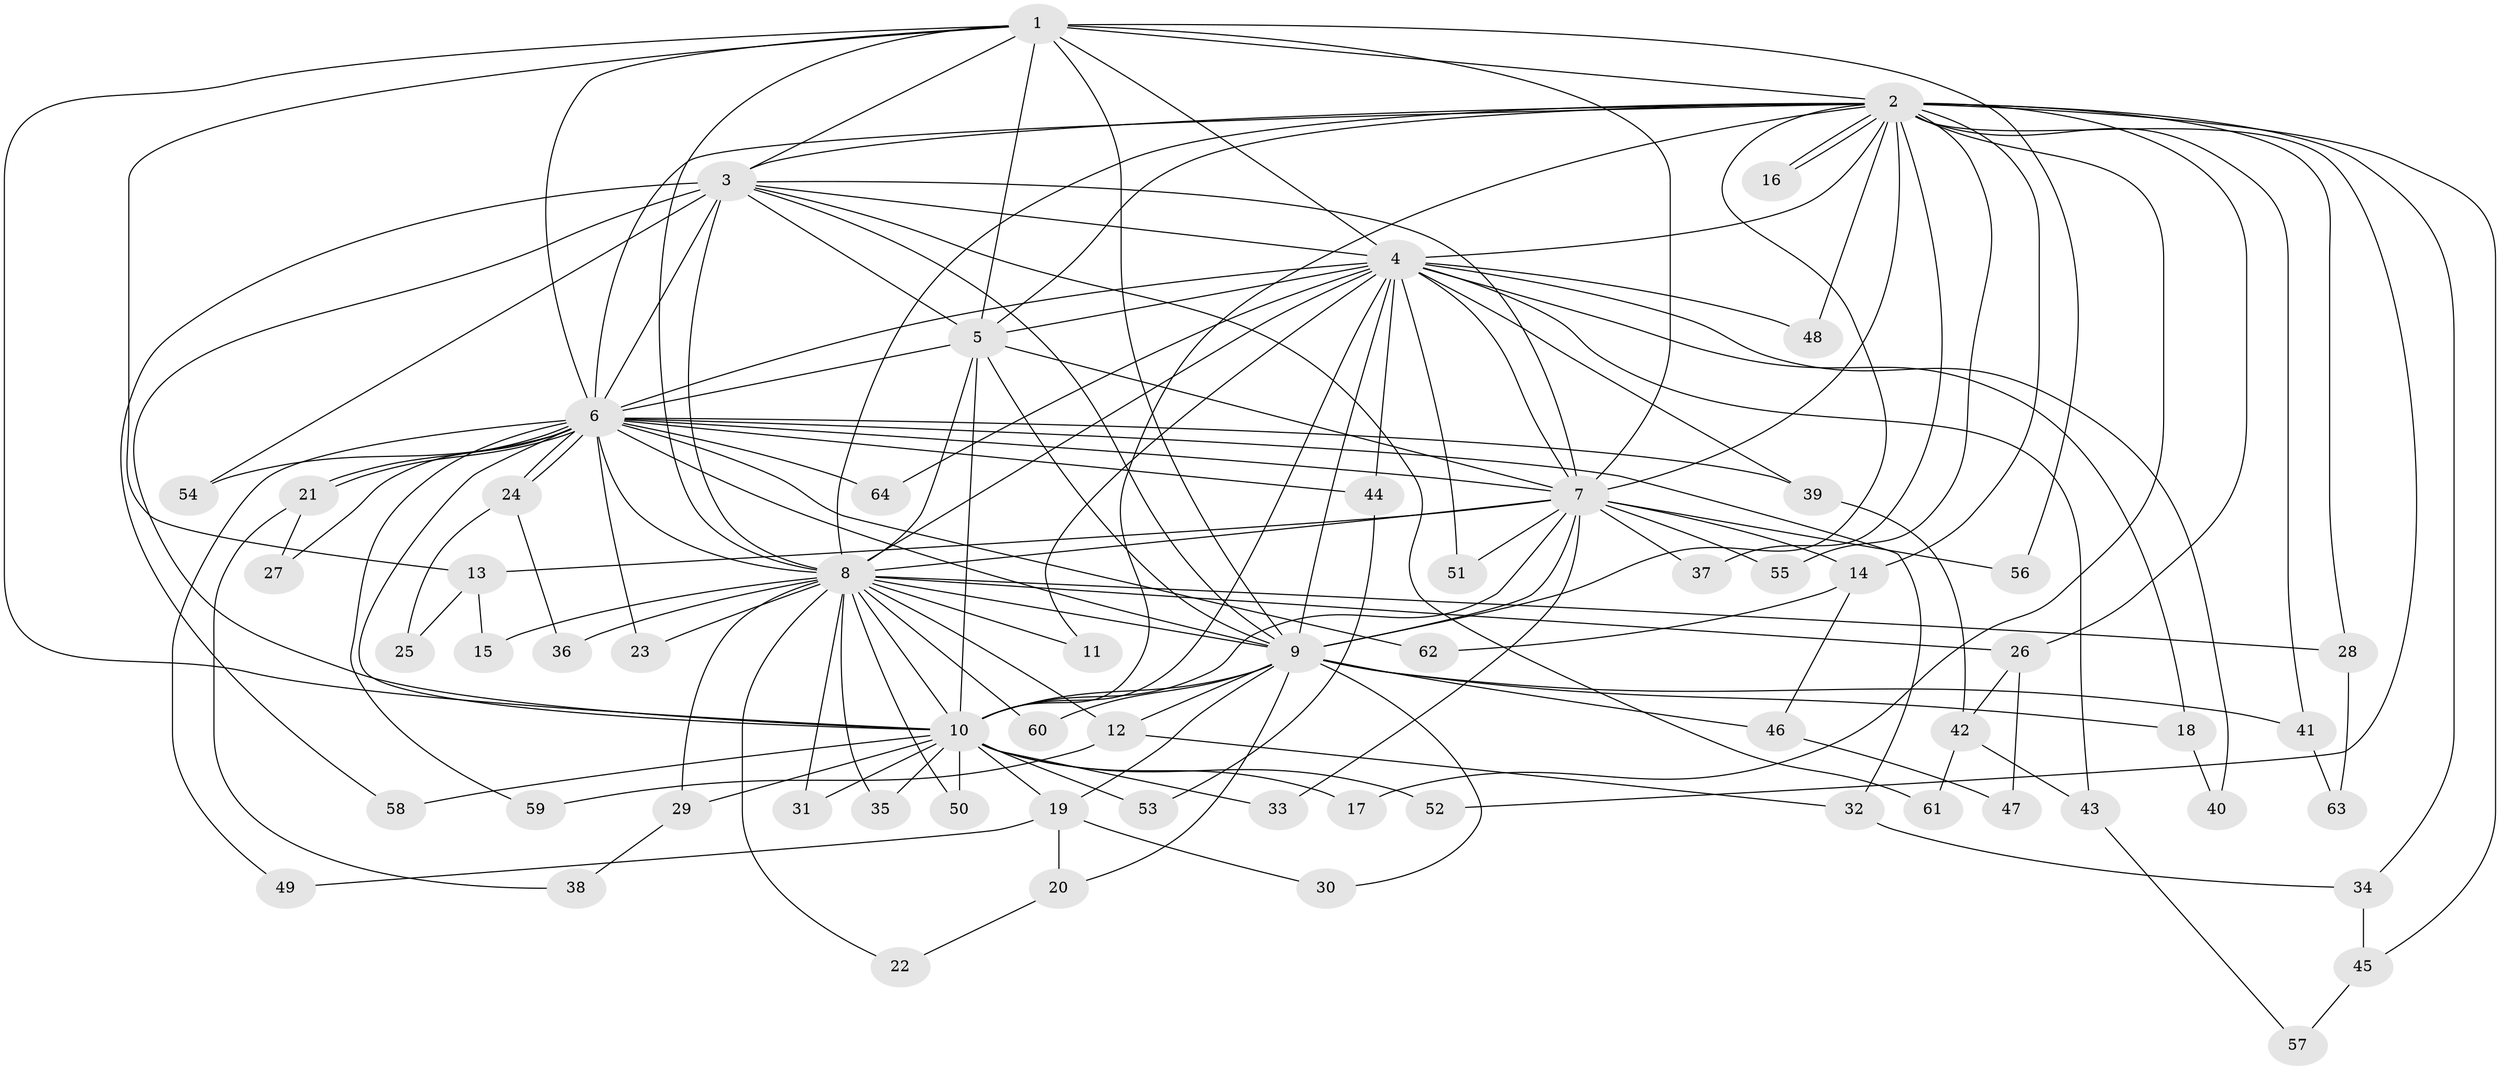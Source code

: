// coarse degree distribution, {5: 0.05263157894736842, 19: 0.05263157894736842, 2: 0.6052631578947368, 1: 0.18421052631578946, 3: 0.02631578947368421, 15: 0.02631578947368421, 4: 0.02631578947368421, 11: 0.02631578947368421}
// Generated by graph-tools (version 1.1) at 2025/47/03/04/25 21:47:03]
// undirected, 64 vertices, 153 edges
graph export_dot {
graph [start="1"]
  node [color=gray90,style=filled];
  1;
  2;
  3;
  4;
  5;
  6;
  7;
  8;
  9;
  10;
  11;
  12;
  13;
  14;
  15;
  16;
  17;
  18;
  19;
  20;
  21;
  22;
  23;
  24;
  25;
  26;
  27;
  28;
  29;
  30;
  31;
  32;
  33;
  34;
  35;
  36;
  37;
  38;
  39;
  40;
  41;
  42;
  43;
  44;
  45;
  46;
  47;
  48;
  49;
  50;
  51;
  52;
  53;
  54;
  55;
  56;
  57;
  58;
  59;
  60;
  61;
  62;
  63;
  64;
  1 -- 2;
  1 -- 3;
  1 -- 4;
  1 -- 5;
  1 -- 6;
  1 -- 7;
  1 -- 8;
  1 -- 9;
  1 -- 10;
  1 -- 13;
  1 -- 56;
  2 -- 3;
  2 -- 4;
  2 -- 5;
  2 -- 6;
  2 -- 7;
  2 -- 8;
  2 -- 9;
  2 -- 10;
  2 -- 14;
  2 -- 16;
  2 -- 16;
  2 -- 17;
  2 -- 26;
  2 -- 28;
  2 -- 34;
  2 -- 37;
  2 -- 41;
  2 -- 45;
  2 -- 48;
  2 -- 52;
  2 -- 55;
  3 -- 4;
  3 -- 5;
  3 -- 6;
  3 -- 7;
  3 -- 8;
  3 -- 9;
  3 -- 10;
  3 -- 54;
  3 -- 58;
  3 -- 61;
  4 -- 5;
  4 -- 6;
  4 -- 7;
  4 -- 8;
  4 -- 9;
  4 -- 10;
  4 -- 11;
  4 -- 18;
  4 -- 39;
  4 -- 40;
  4 -- 43;
  4 -- 44;
  4 -- 48;
  4 -- 51;
  4 -- 64;
  5 -- 6;
  5 -- 7;
  5 -- 8;
  5 -- 9;
  5 -- 10;
  6 -- 7;
  6 -- 8;
  6 -- 9;
  6 -- 10;
  6 -- 21;
  6 -- 21;
  6 -- 23;
  6 -- 24;
  6 -- 24;
  6 -- 27;
  6 -- 32;
  6 -- 39;
  6 -- 44;
  6 -- 49;
  6 -- 54;
  6 -- 59;
  6 -- 62;
  6 -- 64;
  7 -- 8;
  7 -- 9;
  7 -- 10;
  7 -- 13;
  7 -- 14;
  7 -- 33;
  7 -- 37;
  7 -- 51;
  7 -- 55;
  7 -- 56;
  8 -- 9;
  8 -- 10;
  8 -- 11;
  8 -- 12;
  8 -- 15;
  8 -- 22;
  8 -- 23;
  8 -- 26;
  8 -- 28;
  8 -- 29;
  8 -- 31;
  8 -- 35;
  8 -- 36;
  8 -- 50;
  8 -- 60;
  9 -- 10;
  9 -- 12;
  9 -- 18;
  9 -- 19;
  9 -- 20;
  9 -- 30;
  9 -- 41;
  9 -- 46;
  9 -- 60;
  10 -- 17;
  10 -- 19;
  10 -- 29;
  10 -- 31;
  10 -- 33;
  10 -- 35;
  10 -- 50;
  10 -- 52;
  10 -- 53;
  10 -- 58;
  12 -- 32;
  12 -- 59;
  13 -- 15;
  13 -- 25;
  14 -- 46;
  14 -- 62;
  18 -- 40;
  19 -- 20;
  19 -- 30;
  19 -- 49;
  20 -- 22;
  21 -- 27;
  21 -- 38;
  24 -- 25;
  24 -- 36;
  26 -- 42;
  26 -- 47;
  28 -- 63;
  29 -- 38;
  32 -- 34;
  34 -- 45;
  39 -- 42;
  41 -- 63;
  42 -- 43;
  42 -- 61;
  43 -- 57;
  44 -- 53;
  45 -- 57;
  46 -- 47;
}
